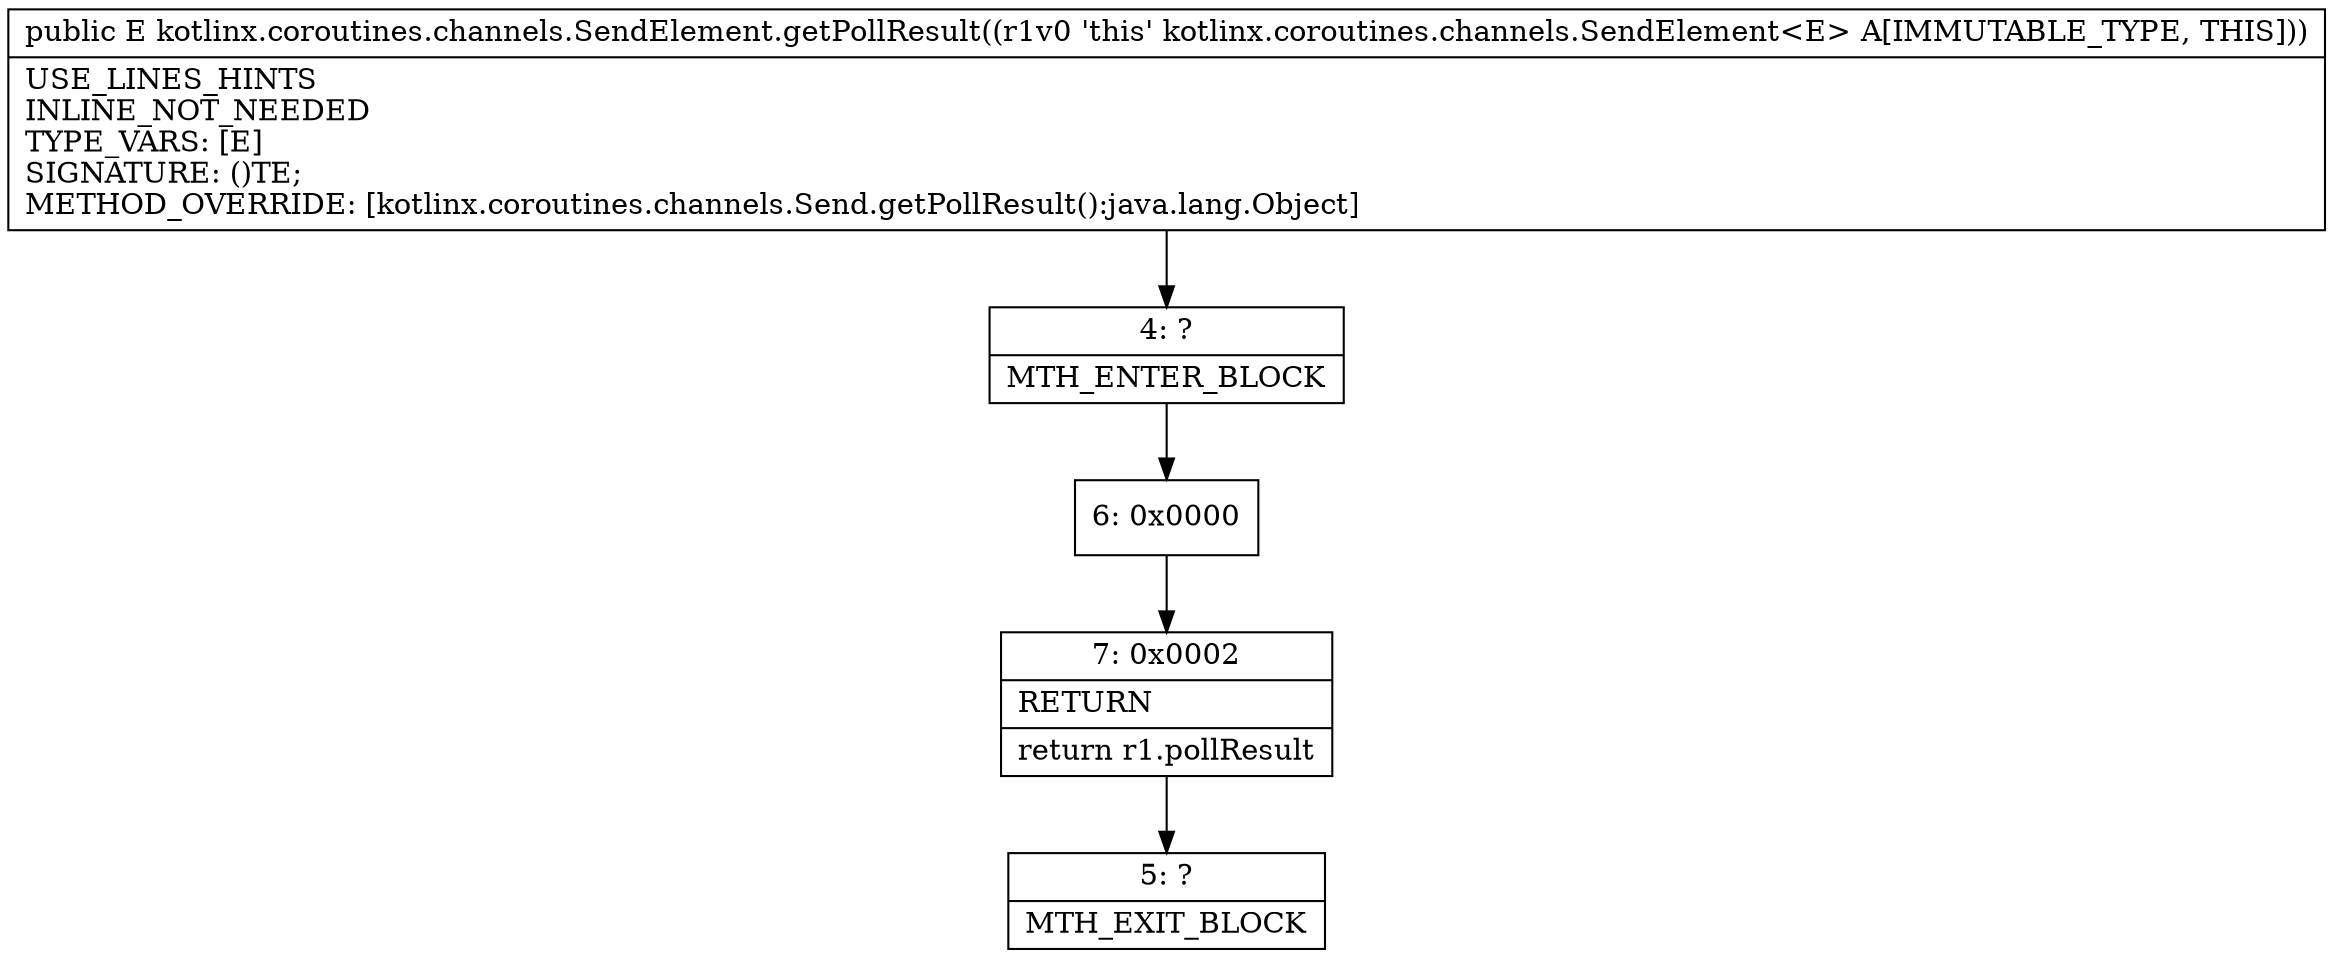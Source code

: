 digraph "CFG forkotlinx.coroutines.channels.SendElement.getPollResult()Ljava\/lang\/Object;" {
Node_4 [shape=record,label="{4\:\ ?|MTH_ENTER_BLOCK\l}"];
Node_6 [shape=record,label="{6\:\ 0x0000}"];
Node_7 [shape=record,label="{7\:\ 0x0002|RETURN\l|return r1.pollResult\l}"];
Node_5 [shape=record,label="{5\:\ ?|MTH_EXIT_BLOCK\l}"];
MethodNode[shape=record,label="{public E kotlinx.coroutines.channels.SendElement.getPollResult((r1v0 'this' kotlinx.coroutines.channels.SendElement\<E\> A[IMMUTABLE_TYPE, THIS]))  | USE_LINES_HINTS\lINLINE_NOT_NEEDED\lTYPE_VARS: [E]\lSIGNATURE: ()TE;\lMETHOD_OVERRIDE: [kotlinx.coroutines.channels.Send.getPollResult():java.lang.Object]\l}"];
MethodNode -> Node_4;Node_4 -> Node_6;
Node_6 -> Node_7;
Node_7 -> Node_5;
}

